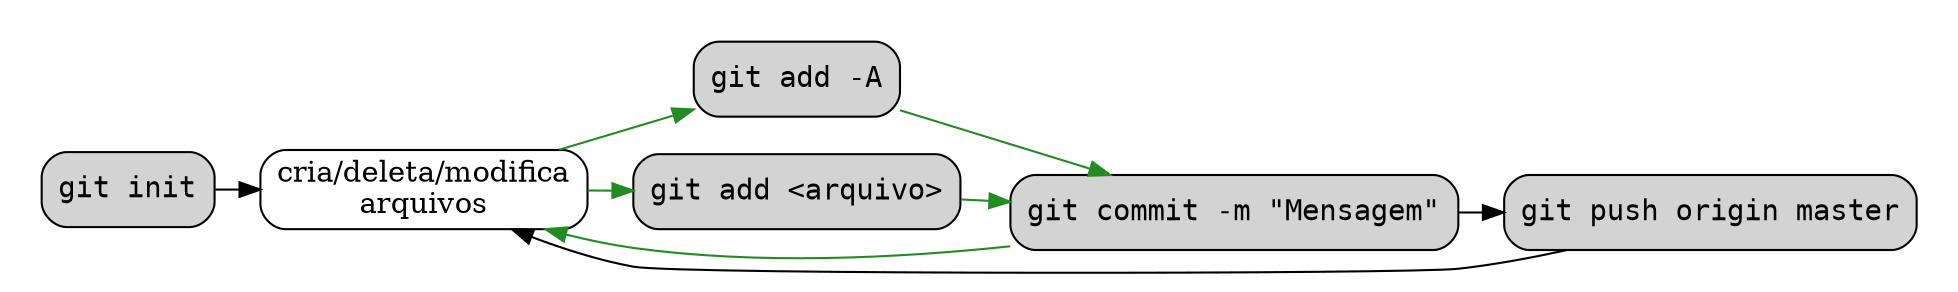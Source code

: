 digraph D {
  /*
   * configurações padrão
   */
  // Gráfico na horizontal
  rankdir="LR";
  // Distancia das pontas das setas -> --------> --------------->
  ranksep="0.3";
  // padrão de "balões"
  node [shape=box,style=rounded];

  /*
   * alias
   */
  // bloco de código
  {
    node [shape=box,style="filled,rounded",fontname=mono];
    ga [label="git add <arquivo>"];
    gA [label="git add -A"]
    gi [label="git init"]
    gc [label="git commit -m \"Mensagem\""]
    gpsom [label="git push origin master"]
  }
  n [label="cria/deleta/modifica\narquivos"]

  /*
   * desenho
   */
  subgraph clusterA {
    color=white;
    gi -> n;
    n -> ga [color=forestgreen];
    n -> gA [color=forestgreen];
  }
  subgraph clusterB {
    color=white;
    ga -> gc [color=forestgreen];
    gA -> gc [color=forestgreen];
    gc -> gpsom;
  }
  gc -> n [color=forestgreen];
  gpsom -> n;
}
